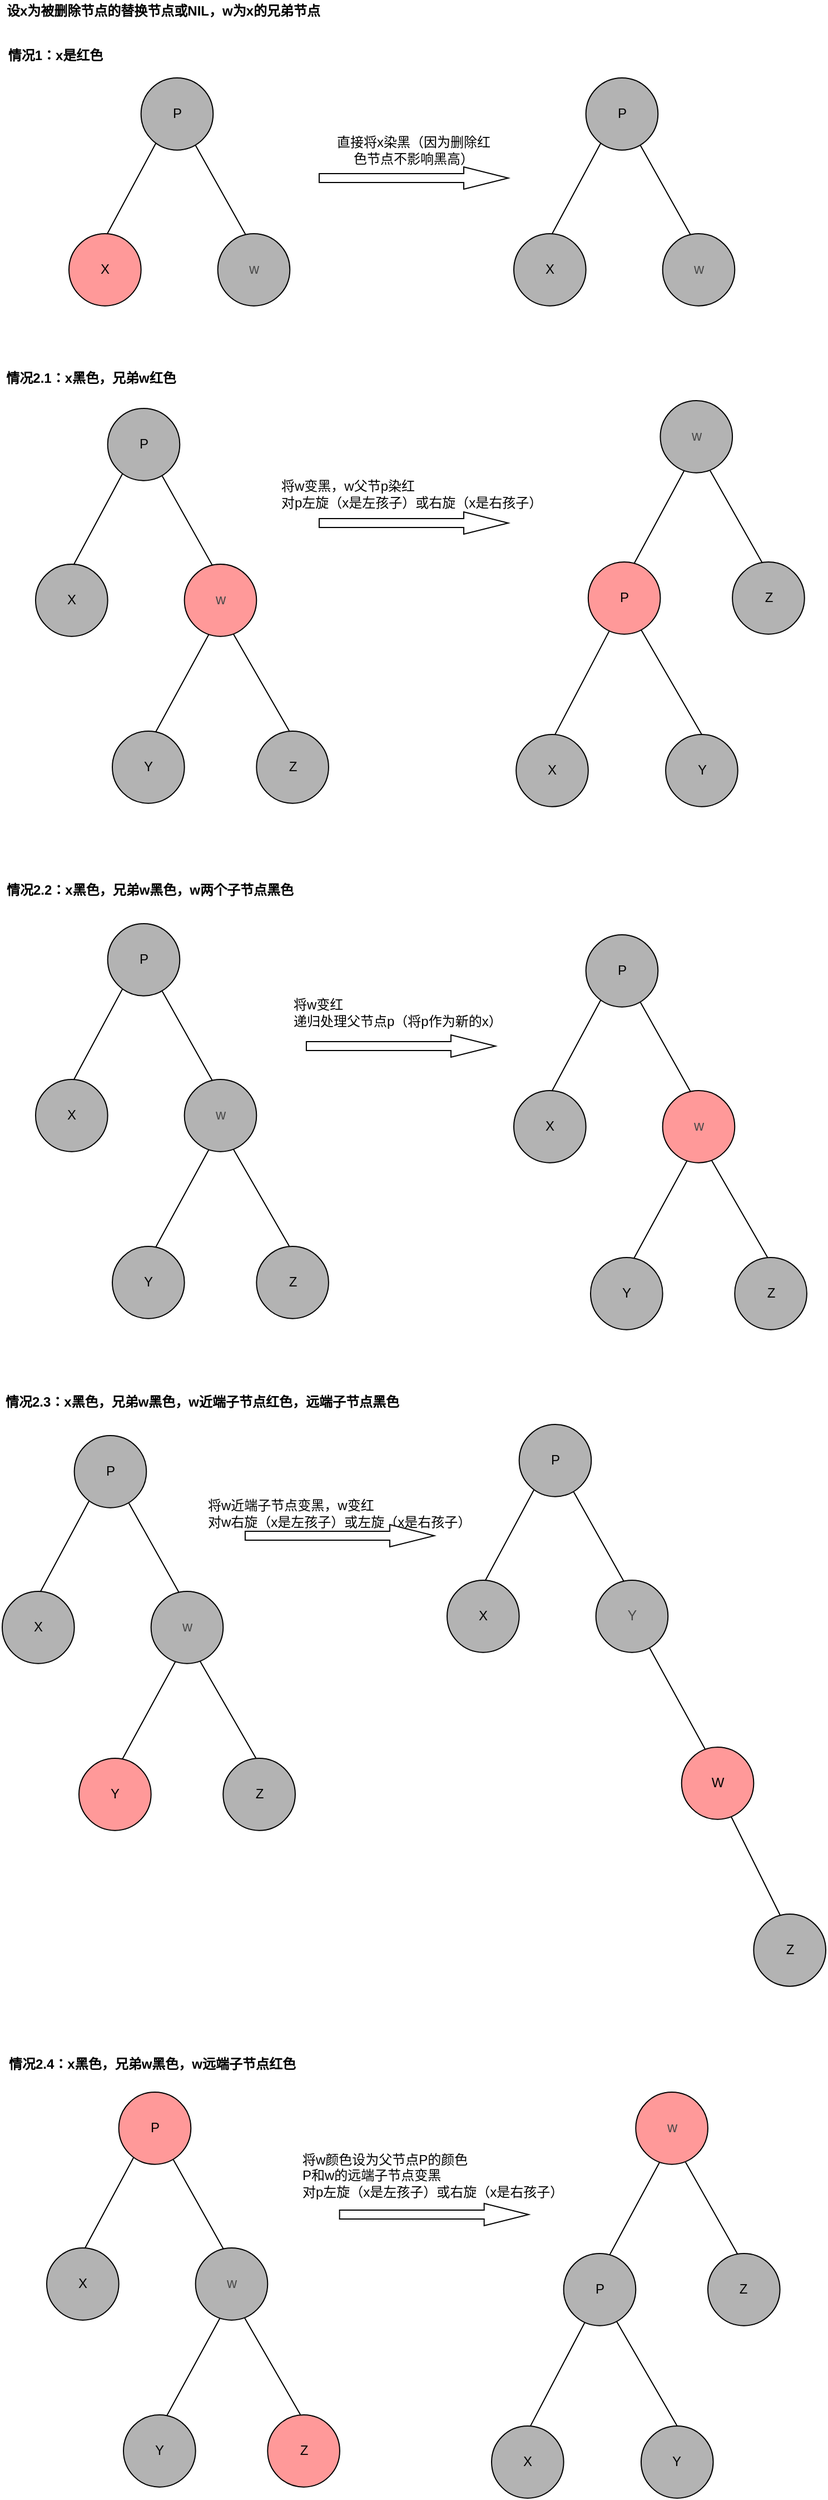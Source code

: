 <mxfile version="28.0.4">
  <diagram name="第 1 页" id="3Pb_nDAk9xN5-lKyiySB">
    <mxGraphModel dx="1448" dy="702" grid="1" gridSize="10" guides="1" tooltips="1" connect="1" arrows="1" fold="1" page="1" pageScale="1" pageWidth="827" pageHeight="1169" math="0" shadow="0">
      <root>
        <mxCell id="0" />
        <mxCell id="1" parent="0" />
        <mxCell id="LyFxQFtxwqaDCMOSWHlq-5" style="edgeStyle=orthogonalEdgeStyle;rounded=0;orthogonalLoop=1;jettySize=auto;html=1;exitX=0.5;exitY=1;exitDx=0;exitDy=0;" parent="1" edge="1">
          <mxGeometry relative="1" as="geometry">
            <mxPoint x="401.67" y="300" as="sourcePoint" />
            <mxPoint x="401.67" y="300" as="targetPoint" />
          </mxGeometry>
        </mxCell>
        <mxCell id="LyFxQFtxwqaDCMOSWHlq-56" value="" style="group" parent="1" vertex="1" connectable="0">
          <mxGeometry x="100.003" y="110" width="198.638" height="204.818" as="geometry" />
        </mxCell>
        <mxCell id="LyFxQFtxwqaDCMOSWHlq-29" value="" style="endArrow=none;html=1;rounded=0;entryX=0.206;entryY=0.904;entryDx=0;entryDy=0;entryPerimeter=0;exitX=0.527;exitY=0.01;exitDx=0;exitDy=0;exitPerimeter=0;" parent="LyFxQFtxwqaDCMOSWHlq-56" source="LyFxQFtxwqaDCMOSWHlq-39" target="LyFxQFtxwqaDCMOSWHlq-36" edge="1">
          <mxGeometry width="50" height="50" relative="1" as="geometry">
            <mxPoint x="9.817" y="150" as="sourcePoint" />
            <mxPoint x="77.497" y="60" as="targetPoint" />
          </mxGeometry>
        </mxCell>
        <mxCell id="LyFxQFtxwqaDCMOSWHlq-30" value="" style="endArrow=none;html=1;rounded=0;entryX=0.757;entryY=0.937;entryDx=0;entryDy=0;entryPerimeter=0;exitX=0.397;exitY=0.032;exitDx=0;exitDy=0;exitPerimeter=0;" parent="LyFxQFtxwqaDCMOSWHlq-56" source="LyFxQFtxwqaDCMOSWHlq-42" target="LyFxQFtxwqaDCMOSWHlq-36" edge="1">
          <mxGeometry width="50" height="50" relative="1" as="geometry">
            <mxPoint x="184.817" y="157.82" as="sourcePoint" />
            <mxPoint x="114.817" y="64.82" as="targetPoint" />
          </mxGeometry>
        </mxCell>
        <mxCell id="LyFxQFtxwqaDCMOSWHlq-36" value="P" style="ellipse;whiteSpace=wrap;html=1;aspect=fixed;fillColor=#B3B3B3;" parent="LyFxQFtxwqaDCMOSWHlq-56" vertex="1">
          <mxGeometry x="64.82" width="64.818" height="64.818" as="geometry" />
        </mxCell>
        <mxCell id="LyFxQFtxwqaDCMOSWHlq-39" value="X" style="ellipse;whiteSpace=wrap;html=1;aspect=fixed;fillColor=#FF9999;shadow=0;" parent="LyFxQFtxwqaDCMOSWHlq-56" vertex="1">
          <mxGeometry y="140" width="64.818" height="64.818" as="geometry" />
        </mxCell>
        <mxCell id="LyFxQFtxwqaDCMOSWHlq-42" value="&lt;pre style=&quot;font-family: var(--ds-font-family-code); overflow: auto; padding: calc(var(--ds-md-zoom)*8px)calc(var(--ds-md-zoom)*12px); text-wrap: wrap; word-break: break-all; color: rgb(73, 73, 73); font-size: 12.573px; text-align: left; margin-top: 0px !important; margin-bottom: 0px !important;&quot;&gt;w&lt;/pre&gt;" style="ellipse;whiteSpace=wrap;html=1;aspect=fixed;fillColor=#B3B3B3;" parent="LyFxQFtxwqaDCMOSWHlq-56" vertex="1">
          <mxGeometry x="133.82" y="140" width="64.818" height="64.818" as="geometry" />
        </mxCell>
        <mxCell id="LyFxQFtxwqaDCMOSWHlq-64" value="&lt;b&gt;设x为被删除节点的替换节点或NIL，w为x的兄弟节点&lt;/b&gt;" style="text;strokeColor=none;align=center;fillColor=none;html=1;verticalAlign=middle;whiteSpace=wrap;rounded=0;" parent="1" vertex="1">
          <mxGeometry x="40" y="40" width="290" height="20" as="geometry" />
        </mxCell>
        <mxCell id="LyFxQFtxwqaDCMOSWHlq-65" value="&lt;b&gt;情况1：x是红色&lt;/b&gt;" style="text;strokeColor=none;align=center;fillColor=none;html=1;verticalAlign=middle;whiteSpace=wrap;rounded=0;" parent="1" vertex="1">
          <mxGeometry x="40" y="80" width="95.68" height="20" as="geometry" />
        </mxCell>
        <mxCell id="LyFxQFtxwqaDCMOSWHlq-66" value="" style="group" parent="1" vertex="1" connectable="0">
          <mxGeometry x="500" y="110" width="198.638" height="204.818" as="geometry" />
        </mxCell>
        <mxCell id="LyFxQFtxwqaDCMOSWHlq-67" value="" style="endArrow=none;html=1;rounded=0;entryX=0.206;entryY=0.904;entryDx=0;entryDy=0;entryPerimeter=0;exitX=0.527;exitY=0.01;exitDx=0;exitDy=0;exitPerimeter=0;" parent="LyFxQFtxwqaDCMOSWHlq-66" source="LyFxQFtxwqaDCMOSWHlq-70" target="LyFxQFtxwqaDCMOSWHlq-69" edge="1">
          <mxGeometry width="50" height="50" relative="1" as="geometry">
            <mxPoint x="9.817" y="150" as="sourcePoint" />
            <mxPoint x="77.497" y="60" as="targetPoint" />
          </mxGeometry>
        </mxCell>
        <mxCell id="LyFxQFtxwqaDCMOSWHlq-68" value="" style="endArrow=none;html=1;rounded=0;entryX=0.757;entryY=0.937;entryDx=0;entryDy=0;entryPerimeter=0;exitX=0.397;exitY=0.032;exitDx=0;exitDy=0;exitPerimeter=0;" parent="LyFxQFtxwqaDCMOSWHlq-66" source="LyFxQFtxwqaDCMOSWHlq-71" target="LyFxQFtxwqaDCMOSWHlq-69" edge="1">
          <mxGeometry width="50" height="50" relative="1" as="geometry">
            <mxPoint x="184.817" y="157.82" as="sourcePoint" />
            <mxPoint x="114.817" y="64.82" as="targetPoint" />
          </mxGeometry>
        </mxCell>
        <mxCell id="LyFxQFtxwqaDCMOSWHlq-69" value="P" style="ellipse;whiteSpace=wrap;html=1;aspect=fixed;fillColor=#B3B3B3;" parent="LyFxQFtxwqaDCMOSWHlq-66" vertex="1">
          <mxGeometry x="64.82" width="64.818" height="64.818" as="geometry" />
        </mxCell>
        <mxCell id="LyFxQFtxwqaDCMOSWHlq-70" value="X" style="ellipse;whiteSpace=wrap;html=1;aspect=fixed;fillColor=#B3B3B3;shadow=0;" parent="LyFxQFtxwqaDCMOSWHlq-66" vertex="1">
          <mxGeometry y="140" width="64.818" height="64.818" as="geometry" />
        </mxCell>
        <mxCell id="LyFxQFtxwqaDCMOSWHlq-71" value="&lt;pre style=&quot;font-family: var(--ds-font-family-code); overflow: auto; padding: calc(var(--ds-md-zoom)*8px)calc(var(--ds-md-zoom)*12px); text-wrap: wrap; word-break: break-all; color: rgb(73, 73, 73); font-size: 12.573px; text-align: left; margin-top: 0px !important; margin-bottom: 0px !important;&quot;&gt;w&lt;/pre&gt;" style="ellipse;whiteSpace=wrap;html=1;aspect=fixed;fillColor=#B3B3B3;" parent="LyFxQFtxwqaDCMOSWHlq-66" vertex="1">
          <mxGeometry x="133.82" y="140" width="64.818" height="64.818" as="geometry" />
        </mxCell>
        <mxCell id="LyFxQFtxwqaDCMOSWHlq-77" value="直接将x染黑（因为删除红色节点不影响黑高）" style="text;strokeColor=none;align=center;fillColor=none;html=1;verticalAlign=middle;whiteSpace=wrap;rounded=0;" parent="1" vertex="1">
          <mxGeometry x="340" y="160" width="140" height="30" as="geometry" />
        </mxCell>
        <mxCell id="LyFxQFtxwqaDCMOSWHlq-79" value="" style="html=1;shadow=0;dashed=0;align=center;verticalAlign=middle;shape=mxgraph.arrows2.arrow;dy=0.6;dx=40;notch=0;" parent="1" vertex="1">
          <mxGeometry x="325" y="190" width="170" height="20" as="geometry" />
        </mxCell>
        <mxCell id="LyFxQFtxwqaDCMOSWHlq-80" value="&lt;b&gt;情况2.1：x黑色，兄弟w红色&lt;/b&gt;" style="text;strokeColor=none;align=center;fillColor=none;html=1;verticalAlign=middle;whiteSpace=wrap;rounded=0;" parent="1" vertex="1">
          <mxGeometry x="40" y="370" width="160" height="20" as="geometry" />
        </mxCell>
        <mxCell id="LyFxQFtxwqaDCMOSWHlq-91" value="" style="group" parent="1" vertex="1" connectable="0">
          <mxGeometry x="70" y="407" width="263.458" height="354.818" as="geometry" />
        </mxCell>
        <mxCell id="LyFxQFtxwqaDCMOSWHlq-82" value="" style="endArrow=none;html=1;rounded=0;entryX=0.206;entryY=0.904;entryDx=0;entryDy=0;entryPerimeter=0;exitX=0.527;exitY=0.01;exitDx=0;exitDy=0;exitPerimeter=0;" parent="LyFxQFtxwqaDCMOSWHlq-91" source="LyFxQFtxwqaDCMOSWHlq-85" target="LyFxQFtxwqaDCMOSWHlq-84" edge="1">
          <mxGeometry width="50" height="50" relative="1" as="geometry">
            <mxPoint x="9.817" y="150" as="sourcePoint" />
            <mxPoint x="77.497" y="60" as="targetPoint" />
          </mxGeometry>
        </mxCell>
        <mxCell id="LyFxQFtxwqaDCMOSWHlq-83" value="" style="endArrow=none;html=1;rounded=0;entryX=0.757;entryY=0.937;entryDx=0;entryDy=0;entryPerimeter=0;exitX=0.397;exitY=0.032;exitDx=0;exitDy=0;exitPerimeter=0;" parent="LyFxQFtxwqaDCMOSWHlq-91" source="LyFxQFtxwqaDCMOSWHlq-86" target="LyFxQFtxwqaDCMOSWHlq-84" edge="1">
          <mxGeometry width="50" height="50" relative="1" as="geometry">
            <mxPoint x="184.817" y="157.82" as="sourcePoint" />
            <mxPoint x="114.817" y="64.82" as="targetPoint" />
          </mxGeometry>
        </mxCell>
        <mxCell id="LyFxQFtxwqaDCMOSWHlq-84" value="P" style="ellipse;whiteSpace=wrap;html=1;aspect=fixed;fillColor=#B3B3B3;" parent="LyFxQFtxwqaDCMOSWHlq-91" vertex="1">
          <mxGeometry x="64.82" width="64.818" height="64.818" as="geometry" />
        </mxCell>
        <mxCell id="LyFxQFtxwqaDCMOSWHlq-85" value="X" style="ellipse;whiteSpace=wrap;html=1;aspect=fixed;fillColor=#B3B3B3;shadow=0;" parent="LyFxQFtxwqaDCMOSWHlq-91" vertex="1">
          <mxGeometry y="140" width="64.818" height="64.818" as="geometry" />
        </mxCell>
        <mxCell id="LyFxQFtxwqaDCMOSWHlq-86" value="&lt;pre style=&quot;font-family: var(--ds-font-family-code); overflow: auto; padding: calc(var(--ds-md-zoom)*8px)calc(var(--ds-md-zoom)*12px); text-wrap: wrap; word-break: break-all; color: rgb(73, 73, 73); font-size: 12.573px; text-align: left; margin-top: 0px !important; margin-bottom: 0px !important;&quot;&gt;w&lt;/pre&gt;" style="ellipse;whiteSpace=wrap;html=1;aspect=fixed;fillColor=#FF9999;" parent="LyFxQFtxwqaDCMOSWHlq-91" vertex="1">
          <mxGeometry x="133.82" y="140" width="64.818" height="64.818" as="geometry" />
        </mxCell>
        <mxCell id="LyFxQFtxwqaDCMOSWHlq-87" value="Y" style="ellipse;whiteSpace=wrap;html=1;aspect=fixed;fillColor=#B3B3B3;shadow=0;" parent="LyFxQFtxwqaDCMOSWHlq-91" vertex="1">
          <mxGeometry x="69" y="290" width="64.818" height="64.818" as="geometry" />
        </mxCell>
        <mxCell id="LyFxQFtxwqaDCMOSWHlq-88" value="Z" style="ellipse;whiteSpace=wrap;html=1;aspect=fixed;fillColor=#B3B3B3;shadow=0;" parent="LyFxQFtxwqaDCMOSWHlq-91" vertex="1">
          <mxGeometry x="198.64" y="290" width="64.818" height="64.818" as="geometry" />
        </mxCell>
        <mxCell id="LyFxQFtxwqaDCMOSWHlq-89" value="" style="endArrow=none;html=1;rounded=0;entryX=0.336;entryY=0.977;entryDx=0;entryDy=0;entryPerimeter=0;exitX=0.602;exitY=0.011;exitDx=0;exitDy=0;exitPerimeter=0;" parent="LyFxQFtxwqaDCMOSWHlq-91" source="LyFxQFtxwqaDCMOSWHlq-87" target="LyFxQFtxwqaDCMOSWHlq-86" edge="1">
          <mxGeometry width="50" height="50" relative="1" as="geometry">
            <mxPoint x="110" y="286.82" as="sourcePoint" />
            <mxPoint x="154" y="204.82" as="targetPoint" />
          </mxGeometry>
        </mxCell>
        <mxCell id="LyFxQFtxwqaDCMOSWHlq-90" value="" style="endArrow=none;html=1;rounded=0;entryX=0.682;entryY=0.972;entryDx=0;entryDy=0;entryPerimeter=0;exitX=0.455;exitY=-0.002;exitDx=0;exitDy=0;exitPerimeter=0;" parent="LyFxQFtxwqaDCMOSWHlq-91" source="LyFxQFtxwqaDCMOSWHlq-88" target="LyFxQFtxwqaDCMOSWHlq-86" edge="1">
          <mxGeometry width="50" height="50" relative="1" as="geometry">
            <mxPoint x="226" y="285.82" as="sourcePoint" />
            <mxPoint x="180" y="204.82" as="targetPoint" />
          </mxGeometry>
        </mxCell>
        <mxCell id="LyFxQFtxwqaDCMOSWHlq-110" value="&lt;div&gt;将w变黑，w父节p染红&lt;/div&gt;&lt;div&gt;对p左旋（x是左孩子）或右旋（x是右孩子）&lt;/div&gt;" style="text;strokeColor=none;align=left;fillColor=none;html=1;verticalAlign=middle;whiteSpace=wrap;rounded=0;" parent="1" vertex="1">
          <mxGeometry x="289.32" y="467.41" width="241.36" height="32.59" as="geometry" />
        </mxCell>
        <mxCell id="LyFxQFtxwqaDCMOSWHlq-112" value="" style="group" parent="1" vertex="1" connectable="0">
          <mxGeometry x="502.09" y="400" width="259.278" height="364.818" as="geometry" />
        </mxCell>
        <mxCell id="LyFxQFtxwqaDCMOSWHlq-96" value="X" style="ellipse;whiteSpace=wrap;html=1;aspect=fixed;fillColor=#B3B3B3;shadow=0;" parent="LyFxQFtxwqaDCMOSWHlq-112" vertex="1">
          <mxGeometry y="300" width="64.818" height="64.818" as="geometry" />
        </mxCell>
        <mxCell id="LyFxQFtxwqaDCMOSWHlq-100" value="" style="endArrow=none;html=1;rounded=0;entryX=0.295;entryY=0.952;entryDx=0;entryDy=0;entryPerimeter=0;exitX=0.538;exitY=0.003;exitDx=0;exitDy=0;exitPerimeter=0;" parent="LyFxQFtxwqaDCMOSWHlq-112" source="LyFxQFtxwqaDCMOSWHlq-96" target="LyFxQFtxwqaDCMOSWHlq-106" edge="1">
          <mxGeometry width="50" height="50" relative="1" as="geometry">
            <mxPoint x="35.521" y="297.203" as="sourcePoint" />
            <mxPoint x="83.099" y="209.817" as="targetPoint" />
          </mxGeometry>
        </mxCell>
        <mxCell id="LyFxQFtxwqaDCMOSWHlq-101" value="" style="endArrow=none;html=1;rounded=0;entryX=0.732;entryY=0.937;entryDx=0;entryDy=0;entryPerimeter=0;exitX=0.5;exitY=0;exitDx=0;exitDy=0;" parent="LyFxQFtxwqaDCMOSWHlq-112" source="LyFxQFtxwqaDCMOSWHlq-105" target="LyFxQFtxwqaDCMOSWHlq-106" edge="1">
          <mxGeometry width="50" height="50" relative="1" as="geometry">
            <mxPoint x="164.562" y="296.68" as="sourcePoint" />
            <mxPoint x="114.456" y="209.813" as="targetPoint" />
          </mxGeometry>
        </mxCell>
        <mxCell id="LyFxQFtxwqaDCMOSWHlq-103" value="" style="endArrow=none;html=1;rounded=0;entryX=0.206;entryY=0.904;entryDx=0;entryDy=0;entryPerimeter=0;exitX=0.64;exitY=0.015;exitDx=0;exitDy=0;exitPerimeter=0;" parent="LyFxQFtxwqaDCMOSWHlq-112" source="LyFxQFtxwqaDCMOSWHlq-106" edge="1">
          <mxGeometry width="50" height="50" relative="1" as="geometry">
            <mxPoint x="107.1" y="145" as="sourcePoint" />
            <mxPoint x="151.1" y="63" as="targetPoint" />
          </mxGeometry>
        </mxCell>
        <mxCell id="LyFxQFtxwqaDCMOSWHlq-105" value="Y" style="ellipse;whiteSpace=wrap;html=1;aspect=fixed;fillColor=#B3B3B3;shadow=0;" parent="LyFxQFtxwqaDCMOSWHlq-112" vertex="1">
          <mxGeometry x="134.46" y="300" width="64.818" height="64.818" as="geometry" />
        </mxCell>
        <mxCell id="LyFxQFtxwqaDCMOSWHlq-106" value="P" style="ellipse;whiteSpace=wrap;html=1;aspect=fixed;fillColor=#FF9999;" parent="LyFxQFtxwqaDCMOSWHlq-112" vertex="1">
          <mxGeometry x="64.82" y="145" width="64.818" height="64.818" as="geometry" />
        </mxCell>
        <mxCell id="LyFxQFtxwqaDCMOSWHlq-107" value="&lt;pre style=&quot;font-family: var(--ds-font-family-code); overflow: auto; padding: calc(var(--ds-md-zoom)*8px)calc(var(--ds-md-zoom)*12px); text-wrap: wrap; word-break: break-all; color: rgb(73, 73, 73); font-size: 12.573px; text-align: left; margin-top: 0px !important; margin-bottom: 0px !important;&quot;&gt;w&lt;/pre&gt;" style="ellipse;whiteSpace=wrap;html=1;aspect=fixed;fillColor=#B3B3B3;" parent="LyFxQFtxwqaDCMOSWHlq-112" vertex="1">
          <mxGeometry x="129.64" width="64.818" height="64.818" as="geometry" />
        </mxCell>
        <mxCell id="LyFxQFtxwqaDCMOSWHlq-108" value="Z" style="ellipse;whiteSpace=wrap;html=1;aspect=fixed;fillColor=#B3B3B3;shadow=0;" parent="LyFxQFtxwqaDCMOSWHlq-112" vertex="1">
          <mxGeometry x="194.46" y="145" width="64.818" height="64.818" as="geometry" />
        </mxCell>
        <mxCell id="LyFxQFtxwqaDCMOSWHlq-109" value="" style="endArrow=none;html=1;rounded=0;entryX=0.757;entryY=0.937;entryDx=0;entryDy=0;entryPerimeter=0;exitX=0.414;exitY=0.011;exitDx=0;exitDy=0;exitPerimeter=0;" parent="LyFxQFtxwqaDCMOSWHlq-112" source="LyFxQFtxwqaDCMOSWHlq-108" edge="1">
          <mxGeometry width="50" height="50" relative="1" as="geometry">
            <mxPoint x="220.125" y="144.34" as="sourcePoint" />
            <mxPoint x="174.46" y="63" as="targetPoint" />
          </mxGeometry>
        </mxCell>
        <mxCell id="LyFxQFtxwqaDCMOSWHlq-113" value="&lt;b&gt;情况2.2：x&lt;/b&gt;&lt;b&gt;黑色，&lt;/b&gt;&lt;b&gt;兄弟w黑色，w两个子节点黑色&lt;/b&gt;" style="text;strokeColor=none;align=center;fillColor=none;html=1;verticalAlign=middle;whiteSpace=wrap;rounded=0;" parent="1" vertex="1">
          <mxGeometry x="38.32" y="830" width="270" height="20" as="geometry" />
        </mxCell>
        <mxCell id="LyFxQFtxwqaDCMOSWHlq-114" value="" style="group" parent="1" vertex="1" connectable="0">
          <mxGeometry x="70" y="870" width="263.458" height="354.818" as="geometry" />
        </mxCell>
        <mxCell id="LyFxQFtxwqaDCMOSWHlq-115" value="" style="endArrow=none;html=1;rounded=0;entryX=0.206;entryY=0.904;entryDx=0;entryDy=0;entryPerimeter=0;exitX=0.527;exitY=0.01;exitDx=0;exitDy=0;exitPerimeter=0;" parent="LyFxQFtxwqaDCMOSWHlq-114" source="LyFxQFtxwqaDCMOSWHlq-118" target="LyFxQFtxwqaDCMOSWHlq-117" edge="1">
          <mxGeometry width="50" height="50" relative="1" as="geometry">
            <mxPoint x="9.817" y="150" as="sourcePoint" />
            <mxPoint x="77.497" y="60" as="targetPoint" />
          </mxGeometry>
        </mxCell>
        <mxCell id="LyFxQFtxwqaDCMOSWHlq-116" value="" style="endArrow=none;html=1;rounded=0;entryX=0.757;entryY=0.937;entryDx=0;entryDy=0;entryPerimeter=0;exitX=0.397;exitY=0.032;exitDx=0;exitDy=0;exitPerimeter=0;" parent="LyFxQFtxwqaDCMOSWHlq-114" source="LyFxQFtxwqaDCMOSWHlq-119" target="LyFxQFtxwqaDCMOSWHlq-117" edge="1">
          <mxGeometry width="50" height="50" relative="1" as="geometry">
            <mxPoint x="184.817" y="157.82" as="sourcePoint" />
            <mxPoint x="114.817" y="64.82" as="targetPoint" />
          </mxGeometry>
        </mxCell>
        <mxCell id="LyFxQFtxwqaDCMOSWHlq-117" value="P" style="ellipse;whiteSpace=wrap;html=1;aspect=fixed;fillColor=#B3B3B3;" parent="LyFxQFtxwqaDCMOSWHlq-114" vertex="1">
          <mxGeometry x="64.82" width="64.818" height="64.818" as="geometry" />
        </mxCell>
        <mxCell id="LyFxQFtxwqaDCMOSWHlq-118" value="X" style="ellipse;whiteSpace=wrap;html=1;aspect=fixed;fillColor=#B3B3B3;shadow=0;" parent="LyFxQFtxwqaDCMOSWHlq-114" vertex="1">
          <mxGeometry y="140" width="64.818" height="64.818" as="geometry" />
        </mxCell>
        <mxCell id="LyFxQFtxwqaDCMOSWHlq-119" value="&lt;pre style=&quot;font-family: var(--ds-font-family-code); overflow: auto; padding: calc(var(--ds-md-zoom)*8px)calc(var(--ds-md-zoom)*12px); text-wrap: wrap; word-break: break-all; color: rgb(73, 73, 73); font-size: 12.573px; text-align: left; margin-top: 0px !important; margin-bottom: 0px !important;&quot;&gt;w&lt;/pre&gt;" style="ellipse;whiteSpace=wrap;html=1;aspect=fixed;fillColor=#B3B3B3;" parent="LyFxQFtxwqaDCMOSWHlq-114" vertex="1">
          <mxGeometry x="133.82" y="140" width="64.818" height="64.818" as="geometry" />
        </mxCell>
        <mxCell id="LyFxQFtxwqaDCMOSWHlq-120" value="Y" style="ellipse;whiteSpace=wrap;html=1;aspect=fixed;fillColor=#B3B3B3;shadow=0;" parent="LyFxQFtxwqaDCMOSWHlq-114" vertex="1">
          <mxGeometry x="69" y="290" width="64.818" height="64.818" as="geometry" />
        </mxCell>
        <mxCell id="LyFxQFtxwqaDCMOSWHlq-121" value="Z" style="ellipse;whiteSpace=wrap;html=1;aspect=fixed;fillColor=#B3B3B3;shadow=0;" parent="LyFxQFtxwqaDCMOSWHlq-114" vertex="1">
          <mxGeometry x="198.64" y="290" width="64.818" height="64.818" as="geometry" />
        </mxCell>
        <mxCell id="LyFxQFtxwqaDCMOSWHlq-122" value="" style="endArrow=none;html=1;rounded=0;entryX=0.336;entryY=0.977;entryDx=0;entryDy=0;entryPerimeter=0;exitX=0.602;exitY=0.011;exitDx=0;exitDy=0;exitPerimeter=0;" parent="LyFxQFtxwqaDCMOSWHlq-114" source="LyFxQFtxwqaDCMOSWHlq-120" target="LyFxQFtxwqaDCMOSWHlq-119" edge="1">
          <mxGeometry width="50" height="50" relative="1" as="geometry">
            <mxPoint x="110" y="286.82" as="sourcePoint" />
            <mxPoint x="154" y="204.82" as="targetPoint" />
          </mxGeometry>
        </mxCell>
        <mxCell id="LyFxQFtxwqaDCMOSWHlq-123" value="" style="endArrow=none;html=1;rounded=0;entryX=0.682;entryY=0.972;entryDx=0;entryDy=0;entryPerimeter=0;exitX=0.455;exitY=-0.002;exitDx=0;exitDy=0;exitPerimeter=0;" parent="LyFxQFtxwqaDCMOSWHlq-114" source="LyFxQFtxwqaDCMOSWHlq-121" target="LyFxQFtxwqaDCMOSWHlq-119" edge="1">
          <mxGeometry width="50" height="50" relative="1" as="geometry">
            <mxPoint x="226" y="285.82" as="sourcePoint" />
            <mxPoint x="180" y="204.82" as="targetPoint" />
          </mxGeometry>
        </mxCell>
        <mxCell id="LyFxQFtxwqaDCMOSWHlq-124" value="" style="group" parent="1" vertex="1" connectable="0">
          <mxGeometry x="500" y="880" width="263.458" height="354.818" as="geometry" />
        </mxCell>
        <mxCell id="LyFxQFtxwqaDCMOSWHlq-125" value="" style="endArrow=none;html=1;rounded=0;entryX=0.206;entryY=0.904;entryDx=0;entryDy=0;entryPerimeter=0;exitX=0.527;exitY=0.01;exitDx=0;exitDy=0;exitPerimeter=0;" parent="LyFxQFtxwqaDCMOSWHlq-124" source="LyFxQFtxwqaDCMOSWHlq-128" target="LyFxQFtxwqaDCMOSWHlq-127" edge="1">
          <mxGeometry width="50" height="50" relative="1" as="geometry">
            <mxPoint x="9.817" y="150" as="sourcePoint" />
            <mxPoint x="77.497" y="60" as="targetPoint" />
          </mxGeometry>
        </mxCell>
        <mxCell id="LyFxQFtxwqaDCMOSWHlq-126" value="" style="endArrow=none;html=1;rounded=0;entryX=0.757;entryY=0.937;entryDx=0;entryDy=0;entryPerimeter=0;exitX=0.397;exitY=0.032;exitDx=0;exitDy=0;exitPerimeter=0;" parent="LyFxQFtxwqaDCMOSWHlq-124" source="LyFxQFtxwqaDCMOSWHlq-129" target="LyFxQFtxwqaDCMOSWHlq-127" edge="1">
          <mxGeometry width="50" height="50" relative="1" as="geometry">
            <mxPoint x="184.817" y="157.82" as="sourcePoint" />
            <mxPoint x="114.817" y="64.82" as="targetPoint" />
          </mxGeometry>
        </mxCell>
        <mxCell id="LyFxQFtxwqaDCMOSWHlq-127" value="P" style="ellipse;whiteSpace=wrap;html=1;aspect=fixed;fillColor=#B3B3B3;" parent="LyFxQFtxwqaDCMOSWHlq-124" vertex="1">
          <mxGeometry x="64.82" width="64.818" height="64.818" as="geometry" />
        </mxCell>
        <mxCell id="LyFxQFtxwqaDCMOSWHlq-128" value="X" style="ellipse;whiteSpace=wrap;html=1;aspect=fixed;fillColor=#B3B3B3;shadow=0;" parent="LyFxQFtxwqaDCMOSWHlq-124" vertex="1">
          <mxGeometry y="140" width="64.818" height="64.818" as="geometry" />
        </mxCell>
        <mxCell id="LyFxQFtxwqaDCMOSWHlq-129" value="&lt;pre style=&quot;font-family: var(--ds-font-family-code); overflow: auto; padding: calc(var(--ds-md-zoom)*8px)calc(var(--ds-md-zoom)*12px); text-wrap: wrap; word-break: break-all; color: rgb(73, 73, 73); font-size: 12.573px; text-align: left; margin-top: 0px !important; margin-bottom: 0px !important;&quot;&gt;w&lt;/pre&gt;" style="ellipse;whiteSpace=wrap;html=1;aspect=fixed;fillColor=#FF9999;" parent="LyFxQFtxwqaDCMOSWHlq-124" vertex="1">
          <mxGeometry x="133.82" y="140" width="64.818" height="64.818" as="geometry" />
        </mxCell>
        <mxCell id="LyFxQFtxwqaDCMOSWHlq-130" value="Y" style="ellipse;whiteSpace=wrap;html=1;aspect=fixed;fillColor=#B3B3B3;shadow=0;" parent="LyFxQFtxwqaDCMOSWHlq-124" vertex="1">
          <mxGeometry x="69" y="290" width="64.818" height="64.818" as="geometry" />
        </mxCell>
        <mxCell id="LyFxQFtxwqaDCMOSWHlq-131" value="Z" style="ellipse;whiteSpace=wrap;html=1;aspect=fixed;fillColor=#B3B3B3;shadow=0;" parent="LyFxQFtxwqaDCMOSWHlq-124" vertex="1">
          <mxGeometry x="198.64" y="290" width="64.818" height="64.818" as="geometry" />
        </mxCell>
        <mxCell id="LyFxQFtxwqaDCMOSWHlq-132" value="" style="endArrow=none;html=1;rounded=0;entryX=0.336;entryY=0.977;entryDx=0;entryDy=0;entryPerimeter=0;exitX=0.602;exitY=0.011;exitDx=0;exitDy=0;exitPerimeter=0;" parent="LyFxQFtxwqaDCMOSWHlq-124" source="LyFxQFtxwqaDCMOSWHlq-130" target="LyFxQFtxwqaDCMOSWHlq-129" edge="1">
          <mxGeometry width="50" height="50" relative="1" as="geometry">
            <mxPoint x="110" y="286.82" as="sourcePoint" />
            <mxPoint x="154" y="204.82" as="targetPoint" />
          </mxGeometry>
        </mxCell>
        <mxCell id="LyFxQFtxwqaDCMOSWHlq-133" value="" style="endArrow=none;html=1;rounded=0;entryX=0.682;entryY=0.972;entryDx=0;entryDy=0;entryPerimeter=0;exitX=0.455;exitY=-0.002;exitDx=0;exitDy=0;exitPerimeter=0;" parent="LyFxQFtxwqaDCMOSWHlq-124" source="LyFxQFtxwqaDCMOSWHlq-131" target="LyFxQFtxwqaDCMOSWHlq-129" edge="1">
          <mxGeometry width="50" height="50" relative="1" as="geometry">
            <mxPoint x="226" y="285.82" as="sourcePoint" />
            <mxPoint x="180" y="204.82" as="targetPoint" />
          </mxGeometry>
        </mxCell>
        <mxCell id="LyFxQFtxwqaDCMOSWHlq-134" value="&lt;div&gt;将w变红&lt;/div&gt;&lt;div&gt;递归处理父节点p（将p作为新的x）&lt;/div&gt;" style="text;strokeColor=none;align=left;fillColor=none;html=1;verticalAlign=middle;whiteSpace=wrap;rounded=0;" parent="1" vertex="1">
          <mxGeometry x="300.46" y="930" width="196" height="40" as="geometry" />
        </mxCell>
        <mxCell id="LyFxQFtxwqaDCMOSWHlq-136" value="&lt;b&gt;情况2.3：x黑色，兄弟w黑色，w近端子节点红色，远端子节点黑色&lt;/b&gt;" style="text;strokeColor=none;align=center;fillColor=none;html=1;verticalAlign=middle;whiteSpace=wrap;rounded=0;" parent="1" vertex="1">
          <mxGeometry x="40" y="1290" width="360" height="20" as="geometry" />
        </mxCell>
        <mxCell id="LyFxQFtxwqaDCMOSWHlq-137" value="" style="group" parent="1" vertex="1" connectable="0">
          <mxGeometry x="40" y="1330" width="263.458" height="354.818" as="geometry" />
        </mxCell>
        <mxCell id="LyFxQFtxwqaDCMOSWHlq-138" value="" style="endArrow=none;html=1;rounded=0;entryX=0.206;entryY=0.904;entryDx=0;entryDy=0;entryPerimeter=0;exitX=0.527;exitY=0.01;exitDx=0;exitDy=0;exitPerimeter=0;" parent="LyFxQFtxwqaDCMOSWHlq-137" source="LyFxQFtxwqaDCMOSWHlq-141" target="LyFxQFtxwqaDCMOSWHlq-140" edge="1">
          <mxGeometry width="50" height="50" relative="1" as="geometry">
            <mxPoint x="9.817" y="150" as="sourcePoint" />
            <mxPoint x="77.497" y="60" as="targetPoint" />
          </mxGeometry>
        </mxCell>
        <mxCell id="LyFxQFtxwqaDCMOSWHlq-139" value="" style="endArrow=none;html=1;rounded=0;entryX=0.757;entryY=0.937;entryDx=0;entryDy=0;entryPerimeter=0;exitX=0.397;exitY=0.032;exitDx=0;exitDy=0;exitPerimeter=0;" parent="LyFxQFtxwqaDCMOSWHlq-137" source="LyFxQFtxwqaDCMOSWHlq-142" target="LyFxQFtxwqaDCMOSWHlq-140" edge="1">
          <mxGeometry width="50" height="50" relative="1" as="geometry">
            <mxPoint x="184.817" y="157.82" as="sourcePoint" />
            <mxPoint x="114.817" y="64.82" as="targetPoint" />
          </mxGeometry>
        </mxCell>
        <mxCell id="LyFxQFtxwqaDCMOSWHlq-140" value="P" style="ellipse;whiteSpace=wrap;html=1;aspect=fixed;fillColor=#B3B3B3;" parent="LyFxQFtxwqaDCMOSWHlq-137" vertex="1">
          <mxGeometry x="64.82" width="64.818" height="64.818" as="geometry" />
        </mxCell>
        <mxCell id="LyFxQFtxwqaDCMOSWHlq-141" value="X" style="ellipse;whiteSpace=wrap;html=1;aspect=fixed;fillColor=#B3B3B3;shadow=0;" parent="LyFxQFtxwqaDCMOSWHlq-137" vertex="1">
          <mxGeometry y="140" width="64.818" height="64.818" as="geometry" />
        </mxCell>
        <mxCell id="LyFxQFtxwqaDCMOSWHlq-142" value="&lt;pre style=&quot;font-family: var(--ds-font-family-code); overflow: auto; padding: calc(var(--ds-md-zoom)*8px)calc(var(--ds-md-zoom)*12px); text-wrap: wrap; word-break: break-all; color: rgb(73, 73, 73); font-size: 12.573px; text-align: left; margin-top: 0px !important; margin-bottom: 0px !important;&quot;&gt;w&lt;/pre&gt;" style="ellipse;whiteSpace=wrap;html=1;aspect=fixed;fillColor=#B3B3B3;" parent="LyFxQFtxwqaDCMOSWHlq-137" vertex="1">
          <mxGeometry x="133.82" y="140" width="64.818" height="64.818" as="geometry" />
        </mxCell>
        <mxCell id="LyFxQFtxwqaDCMOSWHlq-143" value="Y" style="ellipse;whiteSpace=wrap;html=1;aspect=fixed;fillColor=#FF9999;shadow=0;" parent="LyFxQFtxwqaDCMOSWHlq-137" vertex="1">
          <mxGeometry x="69" y="290" width="64.818" height="64.818" as="geometry" />
        </mxCell>
        <mxCell id="LyFxQFtxwqaDCMOSWHlq-144" value="Z" style="ellipse;whiteSpace=wrap;html=1;aspect=fixed;fillColor=#B3B3B3;shadow=0;" parent="LyFxQFtxwqaDCMOSWHlq-137" vertex="1">
          <mxGeometry x="198.64" y="290" width="64.818" height="64.818" as="geometry" />
        </mxCell>
        <mxCell id="LyFxQFtxwqaDCMOSWHlq-145" value="" style="endArrow=none;html=1;rounded=0;entryX=0.336;entryY=0.977;entryDx=0;entryDy=0;entryPerimeter=0;exitX=0.602;exitY=0.011;exitDx=0;exitDy=0;exitPerimeter=0;" parent="LyFxQFtxwqaDCMOSWHlq-137" source="LyFxQFtxwqaDCMOSWHlq-143" target="LyFxQFtxwqaDCMOSWHlq-142" edge="1">
          <mxGeometry width="50" height="50" relative="1" as="geometry">
            <mxPoint x="110" y="286.82" as="sourcePoint" />
            <mxPoint x="154" y="204.82" as="targetPoint" />
          </mxGeometry>
        </mxCell>
        <mxCell id="LyFxQFtxwqaDCMOSWHlq-146" value="" style="endArrow=none;html=1;rounded=0;entryX=0.682;entryY=0.972;entryDx=0;entryDy=0;entryPerimeter=0;exitX=0.455;exitY=-0.002;exitDx=0;exitDy=0;exitPerimeter=0;" parent="LyFxQFtxwqaDCMOSWHlq-137" source="LyFxQFtxwqaDCMOSWHlq-144" target="LyFxQFtxwqaDCMOSWHlq-142" edge="1">
          <mxGeometry width="50" height="50" relative="1" as="geometry">
            <mxPoint x="226" y="285.82" as="sourcePoint" />
            <mxPoint x="180" y="204.82" as="targetPoint" />
          </mxGeometry>
        </mxCell>
        <mxCell id="LyFxQFtxwqaDCMOSWHlq-161" value="" style="group" parent="1" vertex="1" connectable="0">
          <mxGeometry x="440" y="1320" width="340.498" height="504.818" as="geometry" />
        </mxCell>
        <mxCell id="LyFxQFtxwqaDCMOSWHlq-148" value="" style="endArrow=none;html=1;rounded=0;entryX=0.206;entryY=0.904;entryDx=0;entryDy=0;entryPerimeter=0;exitX=0.527;exitY=0.01;exitDx=0;exitDy=0;exitPerimeter=0;" parent="LyFxQFtxwqaDCMOSWHlq-161" source="LyFxQFtxwqaDCMOSWHlq-151" target="LyFxQFtxwqaDCMOSWHlq-150" edge="1">
          <mxGeometry width="50" height="50" relative="1" as="geometry">
            <mxPoint x="9.817" y="150" as="sourcePoint" />
            <mxPoint x="77.497" y="60" as="targetPoint" />
          </mxGeometry>
        </mxCell>
        <mxCell id="LyFxQFtxwqaDCMOSWHlq-149" value="" style="endArrow=none;html=1;rounded=0;entryX=0.757;entryY=0.937;entryDx=0;entryDy=0;entryPerimeter=0;exitX=0.397;exitY=0.032;exitDx=0;exitDy=0;exitPerimeter=0;" parent="LyFxQFtxwqaDCMOSWHlq-161" source="LyFxQFtxwqaDCMOSWHlq-152" target="LyFxQFtxwqaDCMOSWHlq-150" edge="1">
          <mxGeometry width="50" height="50" relative="1" as="geometry">
            <mxPoint x="184.817" y="157.82" as="sourcePoint" />
            <mxPoint x="114.817" y="64.82" as="targetPoint" />
          </mxGeometry>
        </mxCell>
        <mxCell id="LyFxQFtxwqaDCMOSWHlq-150" value="P" style="ellipse;whiteSpace=wrap;html=1;aspect=fixed;fillColor=#B3B3B3;" parent="LyFxQFtxwqaDCMOSWHlq-161" vertex="1">
          <mxGeometry x="64.82" width="64.818" height="64.818" as="geometry" />
        </mxCell>
        <mxCell id="LyFxQFtxwqaDCMOSWHlq-151" value="X" style="ellipse;whiteSpace=wrap;html=1;aspect=fixed;fillColor=#B3B3B3;shadow=0;" parent="LyFxQFtxwqaDCMOSWHlq-161" vertex="1">
          <mxGeometry y="140" width="64.818" height="64.818" as="geometry" />
        </mxCell>
        <mxCell id="LyFxQFtxwqaDCMOSWHlq-152" value="&lt;pre style=&quot;font-family: var(--ds-font-family-code); overflow: auto; padding: calc(var(--ds-md-zoom)*8px)calc(var(--ds-md-zoom)*12px); text-wrap: wrap; word-break: break-all; color: rgb(73, 73, 73); font-size: 12.573px; text-align: left; margin-top: 0px !important; margin-bottom: 0px !important;&quot;&gt;Y&lt;/pre&gt;" style="ellipse;whiteSpace=wrap;html=1;aspect=fixed;fillColor=#B3B3B3;" parent="LyFxQFtxwqaDCMOSWHlq-161" vertex="1">
          <mxGeometry x="133.82" y="140" width="64.818" height="64.818" as="geometry" />
        </mxCell>
        <mxCell id="LyFxQFtxwqaDCMOSWHlq-154" value="W" style="ellipse;whiteSpace=wrap;html=1;aspect=fixed;fillColor=#FF9999;shadow=0;" parent="LyFxQFtxwqaDCMOSWHlq-161" vertex="1">
          <mxGeometry x="210.86" y="290" width="64.818" height="64.818" as="geometry" />
        </mxCell>
        <mxCell id="LyFxQFtxwqaDCMOSWHlq-157" value="Z" style="ellipse;whiteSpace=wrap;html=1;aspect=fixed;fillColor=#B3B3B3;shadow=0;" parent="LyFxQFtxwqaDCMOSWHlq-161" vertex="1">
          <mxGeometry x="275.68" y="440" width="64.818" height="64.818" as="geometry" />
        </mxCell>
        <mxCell id="LyFxQFtxwqaDCMOSWHlq-159" value="" style="endArrow=none;html=1;rounded=0;entryX=0.74;entryY=0.931;entryDx=0;entryDy=0;entryPerimeter=0;exitX=0.331;exitY=0.037;exitDx=0;exitDy=0;exitPerimeter=0;" parent="LyFxQFtxwqaDCMOSWHlq-161" source="LyFxQFtxwqaDCMOSWHlq-154" target="LyFxQFtxwqaDCMOSWHlq-152" edge="1">
          <mxGeometry width="50" height="50" relative="1" as="geometry">
            <mxPoint x="230.32" y="285.82" as="sourcePoint" />
            <mxPoint x="184.32" y="204.82" as="targetPoint" />
          </mxGeometry>
        </mxCell>
        <mxCell id="LyFxQFtxwqaDCMOSWHlq-160" value="" style="endArrow=none;html=1;rounded=0;entryX=0.689;entryY=0.966;entryDx=0;entryDy=0;entryPerimeter=0;exitX=0.368;exitY=0.017;exitDx=0;exitDy=0;exitPerimeter=0;" parent="LyFxQFtxwqaDCMOSWHlq-161" source="LyFxQFtxwqaDCMOSWHlq-157" target="LyFxQFtxwqaDCMOSWHlq-154" edge="1">
          <mxGeometry width="50" height="50" relative="1" as="geometry">
            <mxPoint x="301.68" y="435.82" as="sourcePoint" />
            <mxPoint x="255.68" y="354.82" as="targetPoint" />
          </mxGeometry>
        </mxCell>
        <mxCell id="LyFxQFtxwqaDCMOSWHlq-162" value="&lt;div&gt;将w近端子节点变黑，w变红&lt;/div&gt;&lt;div&gt;对w右旋（x是左孩子）或左旋（x是右孩子）&lt;/div&gt;" style="text;strokeColor=none;align=left;fillColor=none;html=1;verticalAlign=middle;whiteSpace=wrap;rounded=0;" parent="1" vertex="1">
          <mxGeometry x="223.46" y="1380" width="240" height="40" as="geometry" />
        </mxCell>
        <mxCell id="LyFxQFtxwqaDCMOSWHlq-163" value="" style="html=1;shadow=0;dashed=0;align=center;verticalAlign=middle;shape=mxgraph.arrows2.arrow;dy=0.6;dx=40;notch=0;" parent="1" vertex="1">
          <mxGeometry x="325" y="500" width="170" height="20" as="geometry" />
        </mxCell>
        <mxCell id="LyFxQFtxwqaDCMOSWHlq-164" value="" style="html=1;shadow=0;dashed=0;align=center;verticalAlign=middle;shape=mxgraph.arrows2.arrow;dy=0.6;dx=40;notch=0;" parent="1" vertex="1">
          <mxGeometry x="313.46" y="970" width="170" height="20" as="geometry" />
        </mxCell>
        <mxCell id="LyFxQFtxwqaDCMOSWHlq-165" value="" style="html=1;shadow=0;dashed=0;align=center;verticalAlign=middle;shape=mxgraph.arrows2.arrow;dy=0.6;dx=40;notch=0;" parent="1" vertex="1">
          <mxGeometry x="258.46" y="1410" width="170" height="20" as="geometry" />
        </mxCell>
        <mxCell id="LyFxQFtxwqaDCMOSWHlq-166" value="&lt;b&gt;情况2.4：x黑色，兄弟w黑色，w远端子节点红色&lt;/b&gt;" style="text;strokeColor=none;align=center;fillColor=none;html=1;verticalAlign=middle;whiteSpace=wrap;rounded=0;" parent="1" vertex="1">
          <mxGeometry x="40" y="1880" width="270" height="30" as="geometry" />
        </mxCell>
        <mxCell id="LyFxQFtxwqaDCMOSWHlq-167" value="" style="group" parent="1" vertex="1" connectable="0">
          <mxGeometry x="80" y="1920" width="263.458" height="354.818" as="geometry" />
        </mxCell>
        <mxCell id="LyFxQFtxwqaDCMOSWHlq-168" value="" style="endArrow=none;html=1;rounded=0;entryX=0.206;entryY=0.904;entryDx=0;entryDy=0;entryPerimeter=0;exitX=0.527;exitY=0.01;exitDx=0;exitDy=0;exitPerimeter=0;" parent="LyFxQFtxwqaDCMOSWHlq-167" source="LyFxQFtxwqaDCMOSWHlq-171" target="LyFxQFtxwqaDCMOSWHlq-170" edge="1">
          <mxGeometry width="50" height="50" relative="1" as="geometry">
            <mxPoint x="9.817" y="150" as="sourcePoint" />
            <mxPoint x="77.497" y="60" as="targetPoint" />
          </mxGeometry>
        </mxCell>
        <mxCell id="LyFxQFtxwqaDCMOSWHlq-169" value="" style="endArrow=none;html=1;rounded=0;entryX=0.757;entryY=0.937;entryDx=0;entryDy=0;entryPerimeter=0;exitX=0.397;exitY=0.032;exitDx=0;exitDy=0;exitPerimeter=0;" parent="LyFxQFtxwqaDCMOSWHlq-167" source="LyFxQFtxwqaDCMOSWHlq-172" target="LyFxQFtxwqaDCMOSWHlq-170" edge="1">
          <mxGeometry width="50" height="50" relative="1" as="geometry">
            <mxPoint x="184.817" y="157.82" as="sourcePoint" />
            <mxPoint x="114.817" y="64.82" as="targetPoint" />
          </mxGeometry>
        </mxCell>
        <mxCell id="LyFxQFtxwqaDCMOSWHlq-170" value="P" style="ellipse;whiteSpace=wrap;html=1;aspect=fixed;fillColor=#FF9999;" parent="LyFxQFtxwqaDCMOSWHlq-167" vertex="1">
          <mxGeometry x="64.82" width="64.818" height="64.818" as="geometry" />
        </mxCell>
        <mxCell id="LyFxQFtxwqaDCMOSWHlq-171" value="X" style="ellipse;whiteSpace=wrap;html=1;aspect=fixed;fillColor=#B3B3B3;shadow=0;" parent="LyFxQFtxwqaDCMOSWHlq-167" vertex="1">
          <mxGeometry y="140" width="64.818" height="64.818" as="geometry" />
        </mxCell>
        <mxCell id="LyFxQFtxwqaDCMOSWHlq-172" value="&lt;pre style=&quot;font-family: var(--ds-font-family-code); overflow: auto; padding: calc(var(--ds-md-zoom)*8px)calc(var(--ds-md-zoom)*12px); text-wrap: wrap; word-break: break-all; color: rgb(73, 73, 73); font-size: 12.573px; text-align: left; margin-top: 0px !important; margin-bottom: 0px !important;&quot;&gt;w&lt;/pre&gt;" style="ellipse;whiteSpace=wrap;html=1;aspect=fixed;fillColor=#B3B3B3;" parent="LyFxQFtxwqaDCMOSWHlq-167" vertex="1">
          <mxGeometry x="133.82" y="140" width="64.818" height="64.818" as="geometry" />
        </mxCell>
        <mxCell id="LyFxQFtxwqaDCMOSWHlq-173" value="Y" style="ellipse;whiteSpace=wrap;html=1;aspect=fixed;fillColor=#B3B3B3;shadow=0;" parent="LyFxQFtxwqaDCMOSWHlq-167" vertex="1">
          <mxGeometry x="69" y="290" width="64.818" height="64.818" as="geometry" />
        </mxCell>
        <mxCell id="LyFxQFtxwqaDCMOSWHlq-174" value="Z" style="ellipse;whiteSpace=wrap;html=1;aspect=fixed;fillColor=#FF9999;shadow=0;" parent="LyFxQFtxwqaDCMOSWHlq-167" vertex="1">
          <mxGeometry x="198.64" y="290" width="64.818" height="64.818" as="geometry" />
        </mxCell>
        <mxCell id="LyFxQFtxwqaDCMOSWHlq-175" value="" style="endArrow=none;html=1;rounded=0;entryX=0.336;entryY=0.977;entryDx=0;entryDy=0;entryPerimeter=0;exitX=0.602;exitY=0.011;exitDx=0;exitDy=0;exitPerimeter=0;" parent="LyFxQFtxwqaDCMOSWHlq-167" source="LyFxQFtxwqaDCMOSWHlq-173" target="LyFxQFtxwqaDCMOSWHlq-172" edge="1">
          <mxGeometry width="50" height="50" relative="1" as="geometry">
            <mxPoint x="110" y="286.82" as="sourcePoint" />
            <mxPoint x="154" y="204.82" as="targetPoint" />
          </mxGeometry>
        </mxCell>
        <mxCell id="LyFxQFtxwqaDCMOSWHlq-176" value="" style="endArrow=none;html=1;rounded=0;entryX=0.682;entryY=0.972;entryDx=0;entryDy=0;entryPerimeter=0;exitX=0.455;exitY=-0.002;exitDx=0;exitDy=0;exitPerimeter=0;" parent="LyFxQFtxwqaDCMOSWHlq-167" source="LyFxQFtxwqaDCMOSWHlq-174" target="LyFxQFtxwqaDCMOSWHlq-172" edge="1">
          <mxGeometry width="50" height="50" relative="1" as="geometry">
            <mxPoint x="226" y="285.82" as="sourcePoint" />
            <mxPoint x="180" y="204.82" as="targetPoint" />
          </mxGeometry>
        </mxCell>
        <mxCell id="LyFxQFtxwqaDCMOSWHlq-193" value="" style="group" parent="1" vertex="1" connectable="0">
          <mxGeometry x="480" y="1920" width="259.278" height="364.818" as="geometry" />
        </mxCell>
        <mxCell id="LyFxQFtxwqaDCMOSWHlq-194" value="X" style="ellipse;whiteSpace=wrap;html=1;aspect=fixed;fillColor=#B3B3B3;shadow=0;" parent="LyFxQFtxwqaDCMOSWHlq-193" vertex="1">
          <mxGeometry y="300" width="64.818" height="64.818" as="geometry" />
        </mxCell>
        <mxCell id="LyFxQFtxwqaDCMOSWHlq-195" value="" style="endArrow=none;html=1;rounded=0;entryX=0.295;entryY=0.952;entryDx=0;entryDy=0;entryPerimeter=0;exitX=0.538;exitY=0.003;exitDx=0;exitDy=0;exitPerimeter=0;" parent="LyFxQFtxwqaDCMOSWHlq-193" source="LyFxQFtxwqaDCMOSWHlq-194" target="LyFxQFtxwqaDCMOSWHlq-199" edge="1">
          <mxGeometry width="50" height="50" relative="1" as="geometry">
            <mxPoint x="35.521" y="297.203" as="sourcePoint" />
            <mxPoint x="83.099" y="209.817" as="targetPoint" />
          </mxGeometry>
        </mxCell>
        <mxCell id="LyFxQFtxwqaDCMOSWHlq-196" value="" style="endArrow=none;html=1;rounded=0;entryX=0.732;entryY=0.937;entryDx=0;entryDy=0;entryPerimeter=0;exitX=0.5;exitY=0;exitDx=0;exitDy=0;" parent="LyFxQFtxwqaDCMOSWHlq-193" source="LyFxQFtxwqaDCMOSWHlq-198" target="LyFxQFtxwqaDCMOSWHlq-199" edge="1">
          <mxGeometry width="50" height="50" relative="1" as="geometry">
            <mxPoint x="164.562" y="296.68" as="sourcePoint" />
            <mxPoint x="114.456" y="209.813" as="targetPoint" />
          </mxGeometry>
        </mxCell>
        <mxCell id="LyFxQFtxwqaDCMOSWHlq-197" value="" style="endArrow=none;html=1;rounded=0;entryX=0.206;entryY=0.904;entryDx=0;entryDy=0;entryPerimeter=0;exitX=0.64;exitY=0.015;exitDx=0;exitDy=0;exitPerimeter=0;" parent="LyFxQFtxwqaDCMOSWHlq-193" source="LyFxQFtxwqaDCMOSWHlq-199" edge="1">
          <mxGeometry width="50" height="50" relative="1" as="geometry">
            <mxPoint x="107.1" y="145" as="sourcePoint" />
            <mxPoint x="151.1" y="63" as="targetPoint" />
          </mxGeometry>
        </mxCell>
        <mxCell id="LyFxQFtxwqaDCMOSWHlq-198" value="Y" style="ellipse;whiteSpace=wrap;html=1;aspect=fixed;fillColor=#B3B3B3;shadow=0;" parent="LyFxQFtxwqaDCMOSWHlq-193" vertex="1">
          <mxGeometry x="134.46" y="300" width="64.818" height="64.818" as="geometry" />
        </mxCell>
        <mxCell id="LyFxQFtxwqaDCMOSWHlq-199" value="P" style="ellipse;whiteSpace=wrap;html=1;aspect=fixed;fillColor=#B3B3B3;" parent="LyFxQFtxwqaDCMOSWHlq-193" vertex="1">
          <mxGeometry x="64.82" y="145" width="64.818" height="64.818" as="geometry" />
        </mxCell>
        <mxCell id="LyFxQFtxwqaDCMOSWHlq-200" value="&lt;pre style=&quot;font-family: var(--ds-font-family-code); overflow: auto; padding: calc(var(--ds-md-zoom)*8px)calc(var(--ds-md-zoom)*12px); text-wrap: wrap; word-break: break-all; color: rgb(73, 73, 73); font-size: 12.573px; text-align: left; margin-top: 0px !important; margin-bottom: 0px !important;&quot;&gt;w&lt;/pre&gt;" style="ellipse;whiteSpace=wrap;html=1;aspect=fixed;fillColor=#FF9999;" parent="LyFxQFtxwqaDCMOSWHlq-193" vertex="1">
          <mxGeometry x="129.64" width="64.818" height="64.818" as="geometry" />
        </mxCell>
        <mxCell id="LyFxQFtxwqaDCMOSWHlq-201" value="Z" style="ellipse;whiteSpace=wrap;html=1;aspect=fixed;fillColor=#B3B3B3;shadow=0;" parent="LyFxQFtxwqaDCMOSWHlq-193" vertex="1">
          <mxGeometry x="194.46" y="145" width="64.818" height="64.818" as="geometry" />
        </mxCell>
        <mxCell id="LyFxQFtxwqaDCMOSWHlq-202" value="" style="endArrow=none;html=1;rounded=0;entryX=0.757;entryY=0.937;entryDx=0;entryDy=0;entryPerimeter=0;exitX=0.414;exitY=0.011;exitDx=0;exitDy=0;exitPerimeter=0;" parent="LyFxQFtxwqaDCMOSWHlq-193" source="LyFxQFtxwqaDCMOSWHlq-201" edge="1">
          <mxGeometry width="50" height="50" relative="1" as="geometry">
            <mxPoint x="220.125" y="144.34" as="sourcePoint" />
            <mxPoint x="174.46" y="63" as="targetPoint" />
          </mxGeometry>
        </mxCell>
        <mxCell id="LyFxQFtxwqaDCMOSWHlq-203" value="&lt;div&gt;将w颜色设为父节点P的颜色&lt;/div&gt;&lt;div&gt;P和w的远端子节点变黑&lt;/div&gt;&lt;div&gt;对p左旋（x是左孩子）或右旋（x是右孩子）&lt;/div&gt;" style="text;strokeColor=none;align=left;fillColor=none;html=1;verticalAlign=middle;whiteSpace=wrap;rounded=0;" parent="1" vertex="1">
          <mxGeometry x="308.32" y="1970" width="240" height="50" as="geometry" />
        </mxCell>
        <mxCell id="LyFxQFtxwqaDCMOSWHlq-204" value="" style="html=1;shadow=0;dashed=0;align=center;verticalAlign=middle;shape=mxgraph.arrows2.arrow;dy=0.6;dx=40;notch=0;" parent="1" vertex="1">
          <mxGeometry x="343.32" y="2020" width="170" height="20" as="geometry" />
        </mxCell>
      </root>
    </mxGraphModel>
  </diagram>
</mxfile>
